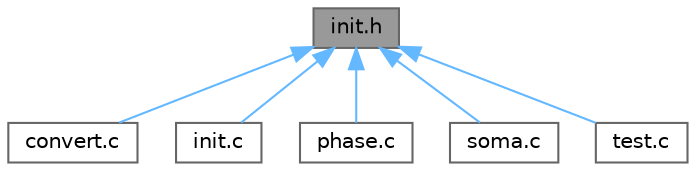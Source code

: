 digraph "init.h"
{
 // LATEX_PDF_SIZE
  bgcolor="transparent";
  edge [fontname=Helvetica,fontsize=10,labelfontname=Helvetica,labelfontsize=10];
  node [fontname=Helvetica,fontsize=10,shape=box,height=0.2,width=0.4];
  Node1 [label="init.h",height=0.2,width=0.4,color="gray40", fillcolor="grey60", style="filled", fontcolor="black",tooltip="Header file functions required for initialization processes."];
  Node1 -> Node2 [dir="back",color="steelblue1",style="solid"];
  Node2 [label="convert.c",height=0.2,width=0.4,color="grey40", fillcolor="white", style="filled",URL="$convert_8c.html",tooltip="Implementation of CONVERT executable."];
  Node1 -> Node3 [dir="back",color="steelblue1",style="solid"];
  Node3 [label="init.c",height=0.2,width=0.4,color="grey40", fillcolor="white", style="filled",URL="$init_8c.html",tooltip="Implementation of init.h."];
  Node1 -> Node4 [dir="back",color="steelblue1",style="solid"];
  Node4 [label="phase.c",height=0.2,width=0.4,color="grey40", fillcolor="white", style="filled",URL="$phase_8c.html",tooltip="Implementation of phase.h."];
  Node1 -> Node5 [dir="back",color="steelblue1",style="solid"];
  Node5 [label="soma.c",height=0.2,width=0.4,color="grey40", fillcolor="white", style="filled",URL="$soma_8c.html",tooltip="Implementation of the main executable SOMA."];
  Node1 -> Node6 [dir="back",color="steelblue1",style="solid"];
  Node6 [label="test.c",height=0.2,width=0.4,color="grey40", fillcolor="white", style="filled",URL="$test_8c.html",tooltip="Implementation of test.h."];
}
